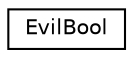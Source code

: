 digraph "Graphical Class Hierarchy"
{
  edge [fontname="Helvetica",fontsize="10",labelfontname="Helvetica",labelfontsize="10"];
  node [fontname="Helvetica",fontsize="10",shape=record];
  rankdir="LR";
  Node0 [label="EvilBool",height=0.2,width=0.4,color="black", fillcolor="white", style="filled",URL="$struct_evil_bool.html"];
}
